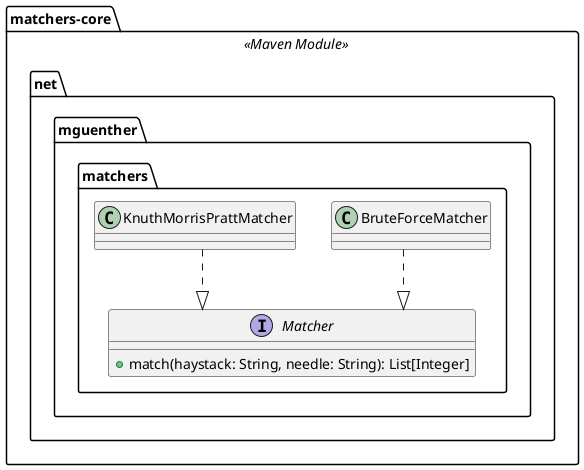 @startuml

skinparam shadowing false
skinparam componentStyle uml2
skinparam linetype ortho
skinparam frame {
    borderColor Transparent
    backgroundColor Transparent
    fontColor Transparent
}

package "<b>matchers-core</b>" <<Maven Module>> {

  package net.mguenther.matchers {

    interface Matcher {
      +match(haystack: String, needle: String): List[Integer]
    }

    class BruteForceMatcher
    class KnuthMorrisPrattMatcher

    BruteForceMatcher ..|> Matcher
    KnuthMorrisPrattMatcher ..|> Matcher
  }
}

@enduml